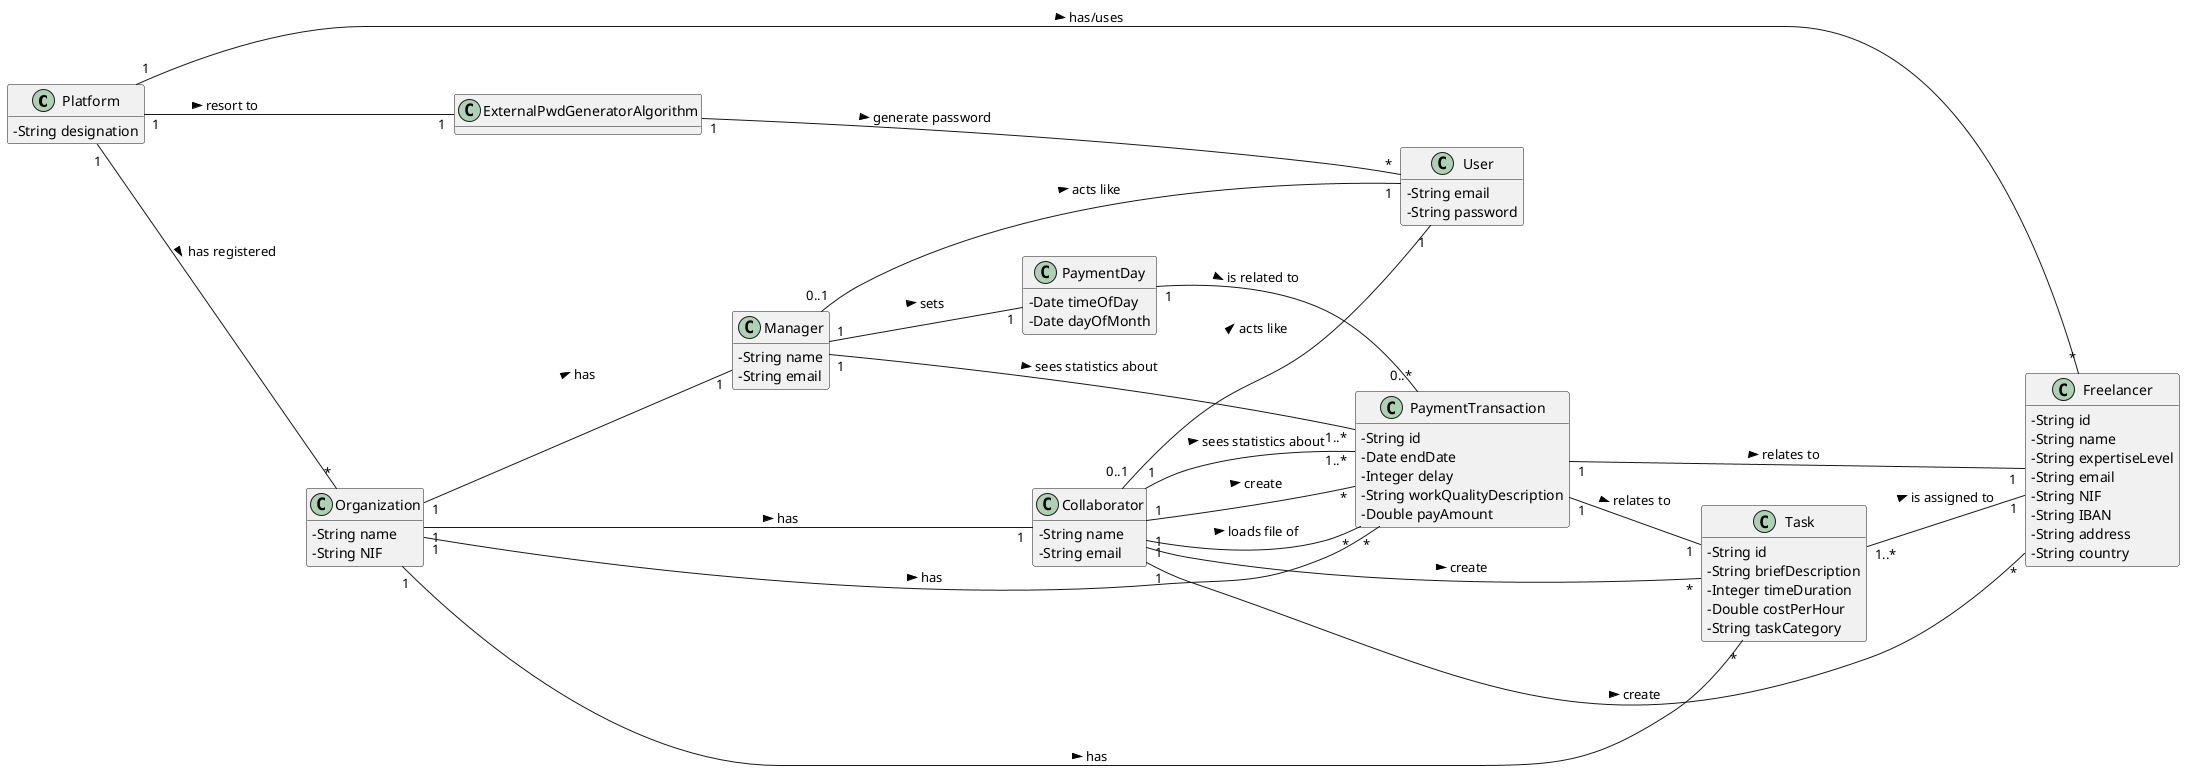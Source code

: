 @startuml
skinparam classAttributeIconSize 0
hide methods
left to right direction

class Platform {
  -String designation
}

class Organization {
  -String name
  -String NIF
}

class Collaborator {
  -String name
  -String email
}

class Manager {
  -String name
  -String email
}

class Freelancer {
  -String id
  -String name
  -String expertiseLevel
  -String email
  -String NIF
  -String IBAN
  -String address
  -String country
}

class User {
  -String email
  -String password
}

class Task {
 -String id
 -String briefDescription
 -Integer timeDuration
 -Double costPerHour
 -String taskCategory
}

class PaymentTransaction{
  -String id
  -Date endDate
  -Integer delay
  -String workQualityDescription
  -Double payAmount
}

class PaymentDay {
  -Date timeOfDay
  -Date dayOfMonth
}

class ExternalPwdGeneratorAlgorithm {
}

Platform "1" -- "*" Organization : has registered >
Platform "1" -- "1" ExternalPwdGeneratorAlgorithm : resort to >
Platform "1" -- "*" Freelancer : has/uses >

Organization "1" -- "1" Collaborator: has >
Organization "1" -- "1" Manager: has >
Organization "1" -- "*" Task: has >
Organization "1" -- "*" PaymentTransaction: has >

Collaborator "0..1" -- "1" User: acts like >
Collaborator "1" -- "*" Freelancer: create >
Collaborator "1" -- "*" Task: create >
Collaborator "1" -- "*" PaymentTransaction: create >
Collaborator "1" -- "*" PaymentTransaction: loads file of >
Collaborator "1" -- "1..*" PaymentTransaction: sees statistics about >

Manager "0..1" -- "1" User: acts like >
Manager "1" -- "1" PaymentDay : sets >
Manager "1" -- "1..*" PaymentTransaction: sees statistics about >

Task "1..*" -- "1" Freelancer: is assigned to >

PaymentTransaction "1" -- "1" Freelancer: relates to >
PaymentTransaction "1" -- "1" Task: relates to >

PaymentDay "1" -- "0..*" PaymentTransaction : is related to >

ExternalPwdGeneratorAlgorithm "1" -- "*" User : generate password >

@enduml